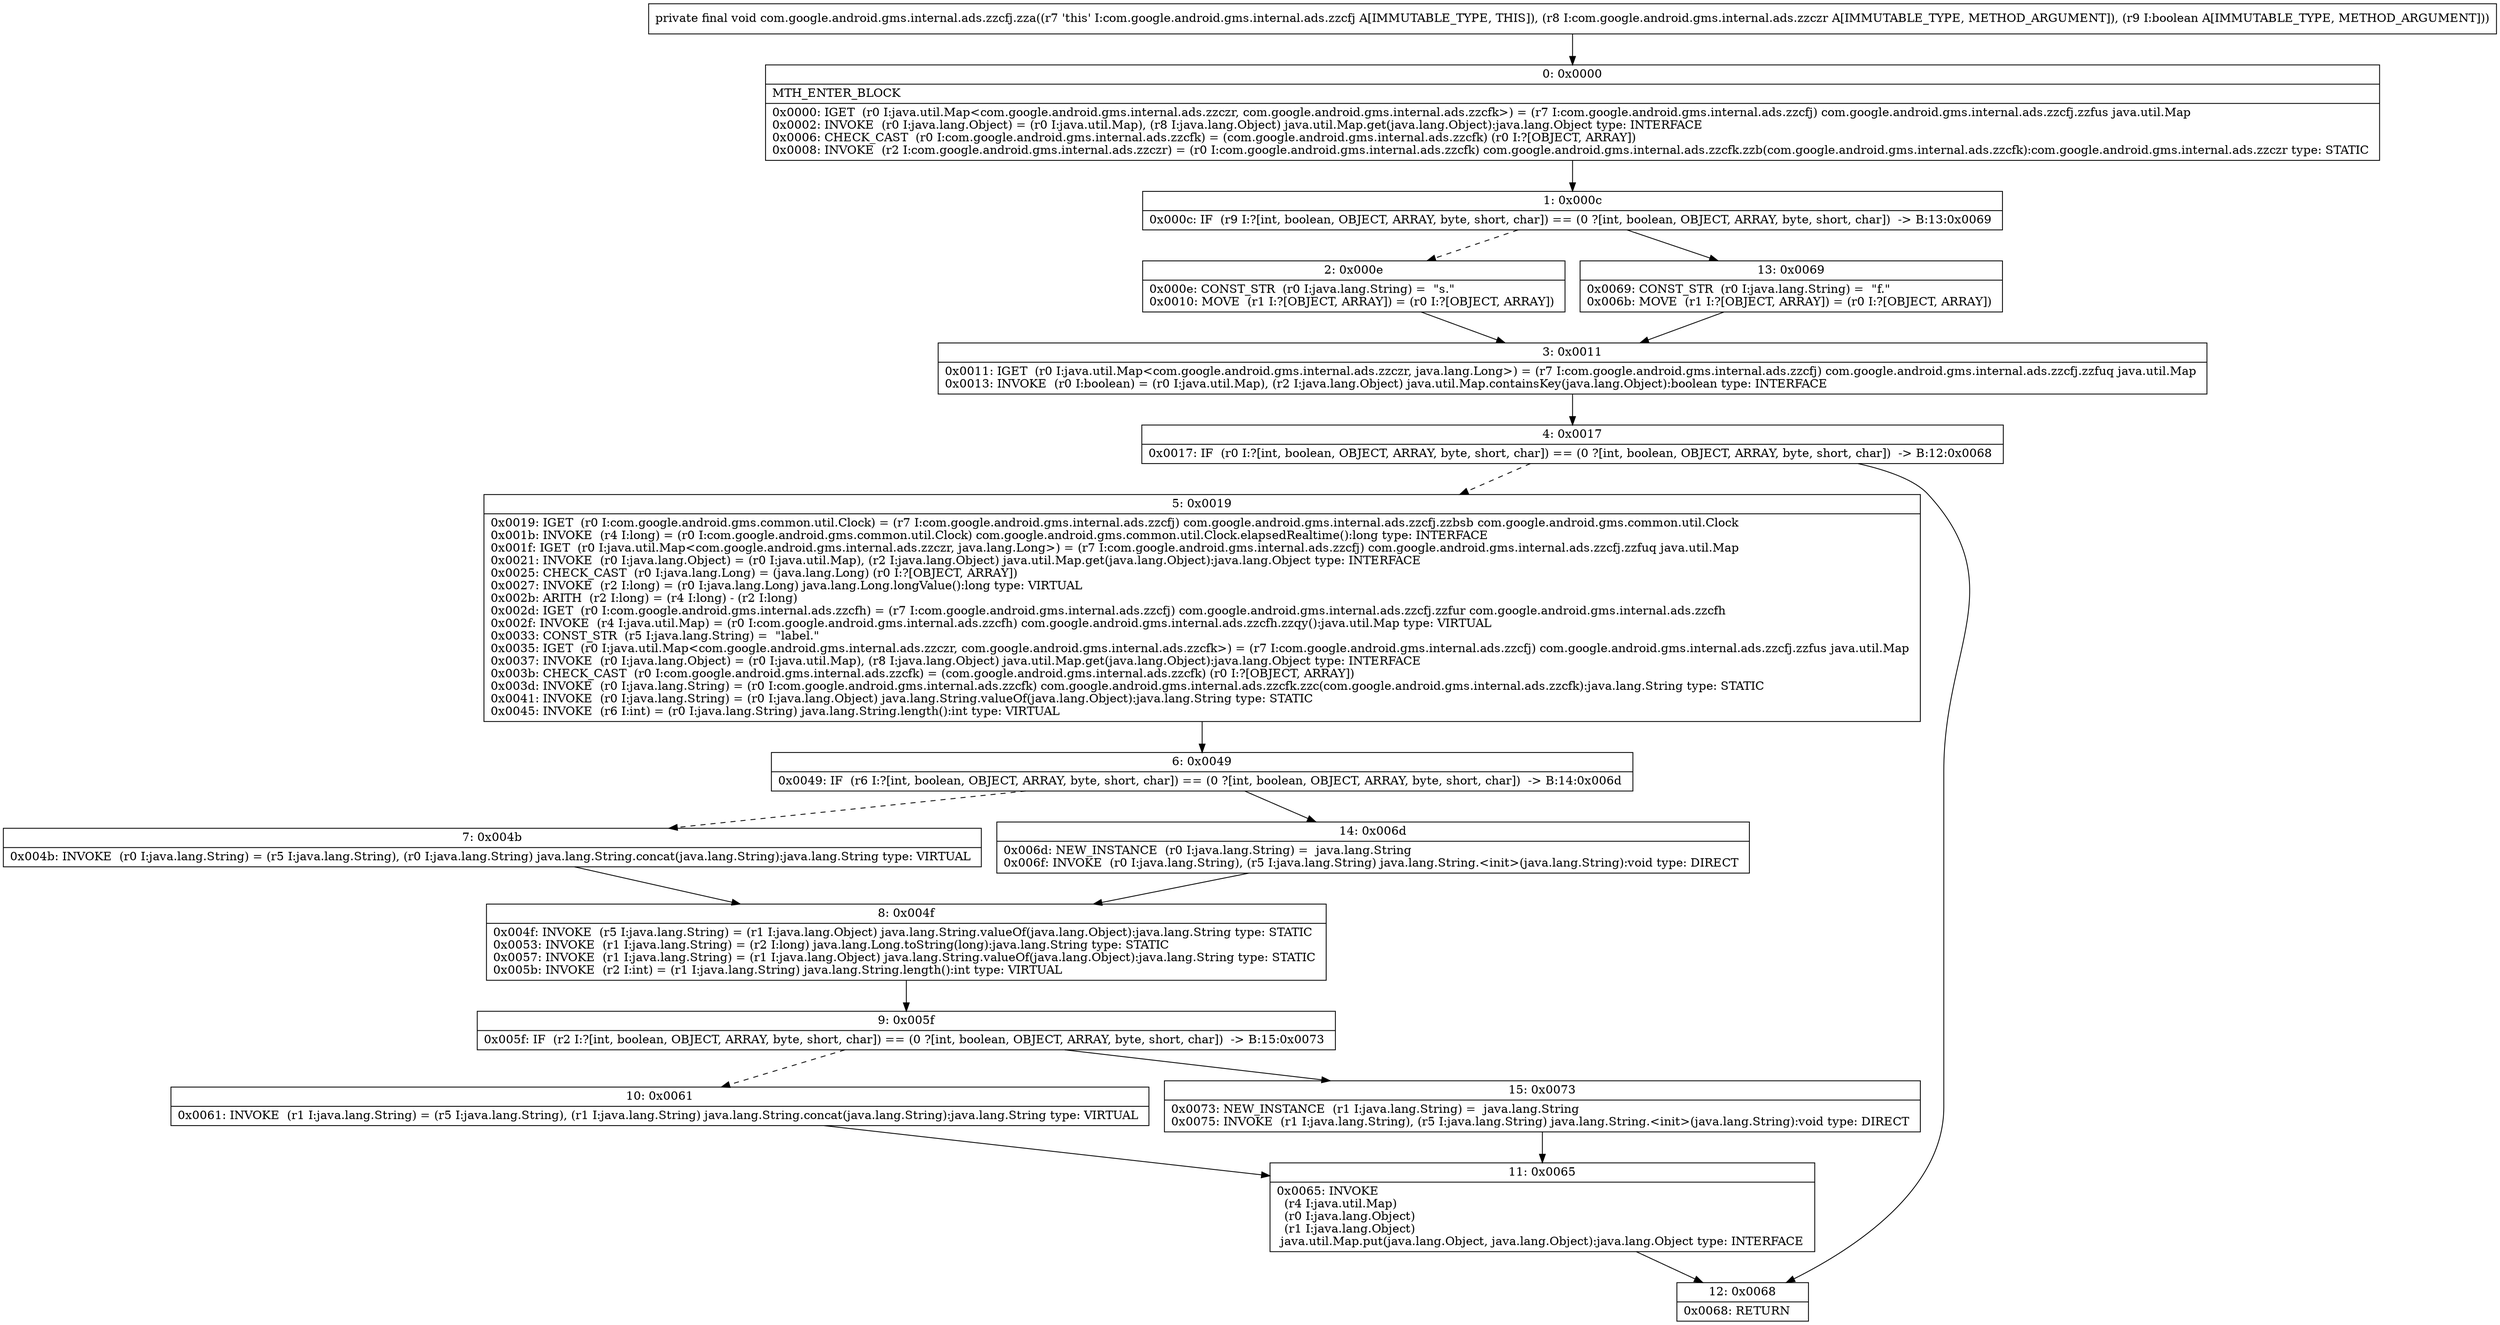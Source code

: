 digraph "CFG forcom.google.android.gms.internal.ads.zzcfj.zza(Lcom\/google\/android\/gms\/internal\/ads\/zzczr;Z)V" {
Node_0 [shape=record,label="{0\:\ 0x0000|MTH_ENTER_BLOCK\l|0x0000: IGET  (r0 I:java.util.Map\<com.google.android.gms.internal.ads.zzczr, com.google.android.gms.internal.ads.zzcfk\>) = (r7 I:com.google.android.gms.internal.ads.zzcfj) com.google.android.gms.internal.ads.zzcfj.zzfus java.util.Map \l0x0002: INVOKE  (r0 I:java.lang.Object) = (r0 I:java.util.Map), (r8 I:java.lang.Object) java.util.Map.get(java.lang.Object):java.lang.Object type: INTERFACE \l0x0006: CHECK_CAST  (r0 I:com.google.android.gms.internal.ads.zzcfk) = (com.google.android.gms.internal.ads.zzcfk) (r0 I:?[OBJECT, ARRAY]) \l0x0008: INVOKE  (r2 I:com.google.android.gms.internal.ads.zzczr) = (r0 I:com.google.android.gms.internal.ads.zzcfk) com.google.android.gms.internal.ads.zzcfk.zzb(com.google.android.gms.internal.ads.zzcfk):com.google.android.gms.internal.ads.zzczr type: STATIC \l}"];
Node_1 [shape=record,label="{1\:\ 0x000c|0x000c: IF  (r9 I:?[int, boolean, OBJECT, ARRAY, byte, short, char]) == (0 ?[int, boolean, OBJECT, ARRAY, byte, short, char])  \-\> B:13:0x0069 \l}"];
Node_2 [shape=record,label="{2\:\ 0x000e|0x000e: CONST_STR  (r0 I:java.lang.String) =  \"s.\" \l0x0010: MOVE  (r1 I:?[OBJECT, ARRAY]) = (r0 I:?[OBJECT, ARRAY]) \l}"];
Node_3 [shape=record,label="{3\:\ 0x0011|0x0011: IGET  (r0 I:java.util.Map\<com.google.android.gms.internal.ads.zzczr, java.lang.Long\>) = (r7 I:com.google.android.gms.internal.ads.zzcfj) com.google.android.gms.internal.ads.zzcfj.zzfuq java.util.Map \l0x0013: INVOKE  (r0 I:boolean) = (r0 I:java.util.Map), (r2 I:java.lang.Object) java.util.Map.containsKey(java.lang.Object):boolean type: INTERFACE \l}"];
Node_4 [shape=record,label="{4\:\ 0x0017|0x0017: IF  (r0 I:?[int, boolean, OBJECT, ARRAY, byte, short, char]) == (0 ?[int, boolean, OBJECT, ARRAY, byte, short, char])  \-\> B:12:0x0068 \l}"];
Node_5 [shape=record,label="{5\:\ 0x0019|0x0019: IGET  (r0 I:com.google.android.gms.common.util.Clock) = (r7 I:com.google.android.gms.internal.ads.zzcfj) com.google.android.gms.internal.ads.zzcfj.zzbsb com.google.android.gms.common.util.Clock \l0x001b: INVOKE  (r4 I:long) = (r0 I:com.google.android.gms.common.util.Clock) com.google.android.gms.common.util.Clock.elapsedRealtime():long type: INTERFACE \l0x001f: IGET  (r0 I:java.util.Map\<com.google.android.gms.internal.ads.zzczr, java.lang.Long\>) = (r7 I:com.google.android.gms.internal.ads.zzcfj) com.google.android.gms.internal.ads.zzcfj.zzfuq java.util.Map \l0x0021: INVOKE  (r0 I:java.lang.Object) = (r0 I:java.util.Map), (r2 I:java.lang.Object) java.util.Map.get(java.lang.Object):java.lang.Object type: INTERFACE \l0x0025: CHECK_CAST  (r0 I:java.lang.Long) = (java.lang.Long) (r0 I:?[OBJECT, ARRAY]) \l0x0027: INVOKE  (r2 I:long) = (r0 I:java.lang.Long) java.lang.Long.longValue():long type: VIRTUAL \l0x002b: ARITH  (r2 I:long) = (r4 I:long) \- (r2 I:long) \l0x002d: IGET  (r0 I:com.google.android.gms.internal.ads.zzcfh) = (r7 I:com.google.android.gms.internal.ads.zzcfj) com.google.android.gms.internal.ads.zzcfj.zzfur com.google.android.gms.internal.ads.zzcfh \l0x002f: INVOKE  (r4 I:java.util.Map) = (r0 I:com.google.android.gms.internal.ads.zzcfh) com.google.android.gms.internal.ads.zzcfh.zzqy():java.util.Map type: VIRTUAL \l0x0033: CONST_STR  (r5 I:java.lang.String) =  \"label.\" \l0x0035: IGET  (r0 I:java.util.Map\<com.google.android.gms.internal.ads.zzczr, com.google.android.gms.internal.ads.zzcfk\>) = (r7 I:com.google.android.gms.internal.ads.zzcfj) com.google.android.gms.internal.ads.zzcfj.zzfus java.util.Map \l0x0037: INVOKE  (r0 I:java.lang.Object) = (r0 I:java.util.Map), (r8 I:java.lang.Object) java.util.Map.get(java.lang.Object):java.lang.Object type: INTERFACE \l0x003b: CHECK_CAST  (r0 I:com.google.android.gms.internal.ads.zzcfk) = (com.google.android.gms.internal.ads.zzcfk) (r0 I:?[OBJECT, ARRAY]) \l0x003d: INVOKE  (r0 I:java.lang.String) = (r0 I:com.google.android.gms.internal.ads.zzcfk) com.google.android.gms.internal.ads.zzcfk.zzc(com.google.android.gms.internal.ads.zzcfk):java.lang.String type: STATIC \l0x0041: INVOKE  (r0 I:java.lang.String) = (r0 I:java.lang.Object) java.lang.String.valueOf(java.lang.Object):java.lang.String type: STATIC \l0x0045: INVOKE  (r6 I:int) = (r0 I:java.lang.String) java.lang.String.length():int type: VIRTUAL \l}"];
Node_6 [shape=record,label="{6\:\ 0x0049|0x0049: IF  (r6 I:?[int, boolean, OBJECT, ARRAY, byte, short, char]) == (0 ?[int, boolean, OBJECT, ARRAY, byte, short, char])  \-\> B:14:0x006d \l}"];
Node_7 [shape=record,label="{7\:\ 0x004b|0x004b: INVOKE  (r0 I:java.lang.String) = (r5 I:java.lang.String), (r0 I:java.lang.String) java.lang.String.concat(java.lang.String):java.lang.String type: VIRTUAL \l}"];
Node_8 [shape=record,label="{8\:\ 0x004f|0x004f: INVOKE  (r5 I:java.lang.String) = (r1 I:java.lang.Object) java.lang.String.valueOf(java.lang.Object):java.lang.String type: STATIC \l0x0053: INVOKE  (r1 I:java.lang.String) = (r2 I:long) java.lang.Long.toString(long):java.lang.String type: STATIC \l0x0057: INVOKE  (r1 I:java.lang.String) = (r1 I:java.lang.Object) java.lang.String.valueOf(java.lang.Object):java.lang.String type: STATIC \l0x005b: INVOKE  (r2 I:int) = (r1 I:java.lang.String) java.lang.String.length():int type: VIRTUAL \l}"];
Node_9 [shape=record,label="{9\:\ 0x005f|0x005f: IF  (r2 I:?[int, boolean, OBJECT, ARRAY, byte, short, char]) == (0 ?[int, boolean, OBJECT, ARRAY, byte, short, char])  \-\> B:15:0x0073 \l}"];
Node_10 [shape=record,label="{10\:\ 0x0061|0x0061: INVOKE  (r1 I:java.lang.String) = (r5 I:java.lang.String), (r1 I:java.lang.String) java.lang.String.concat(java.lang.String):java.lang.String type: VIRTUAL \l}"];
Node_11 [shape=record,label="{11\:\ 0x0065|0x0065: INVOKE  \l  (r4 I:java.util.Map)\l  (r0 I:java.lang.Object)\l  (r1 I:java.lang.Object)\l java.util.Map.put(java.lang.Object, java.lang.Object):java.lang.Object type: INTERFACE \l}"];
Node_12 [shape=record,label="{12\:\ 0x0068|0x0068: RETURN   \l}"];
Node_13 [shape=record,label="{13\:\ 0x0069|0x0069: CONST_STR  (r0 I:java.lang.String) =  \"f.\" \l0x006b: MOVE  (r1 I:?[OBJECT, ARRAY]) = (r0 I:?[OBJECT, ARRAY]) \l}"];
Node_14 [shape=record,label="{14\:\ 0x006d|0x006d: NEW_INSTANCE  (r0 I:java.lang.String) =  java.lang.String \l0x006f: INVOKE  (r0 I:java.lang.String), (r5 I:java.lang.String) java.lang.String.\<init\>(java.lang.String):void type: DIRECT \l}"];
Node_15 [shape=record,label="{15\:\ 0x0073|0x0073: NEW_INSTANCE  (r1 I:java.lang.String) =  java.lang.String \l0x0075: INVOKE  (r1 I:java.lang.String), (r5 I:java.lang.String) java.lang.String.\<init\>(java.lang.String):void type: DIRECT \l}"];
MethodNode[shape=record,label="{private final void com.google.android.gms.internal.ads.zzcfj.zza((r7 'this' I:com.google.android.gms.internal.ads.zzcfj A[IMMUTABLE_TYPE, THIS]), (r8 I:com.google.android.gms.internal.ads.zzczr A[IMMUTABLE_TYPE, METHOD_ARGUMENT]), (r9 I:boolean A[IMMUTABLE_TYPE, METHOD_ARGUMENT])) }"];
MethodNode -> Node_0;
Node_0 -> Node_1;
Node_1 -> Node_2[style=dashed];
Node_1 -> Node_13;
Node_2 -> Node_3;
Node_3 -> Node_4;
Node_4 -> Node_5[style=dashed];
Node_4 -> Node_12;
Node_5 -> Node_6;
Node_6 -> Node_7[style=dashed];
Node_6 -> Node_14;
Node_7 -> Node_8;
Node_8 -> Node_9;
Node_9 -> Node_10[style=dashed];
Node_9 -> Node_15;
Node_10 -> Node_11;
Node_11 -> Node_12;
Node_13 -> Node_3;
Node_14 -> Node_8;
Node_15 -> Node_11;
}

